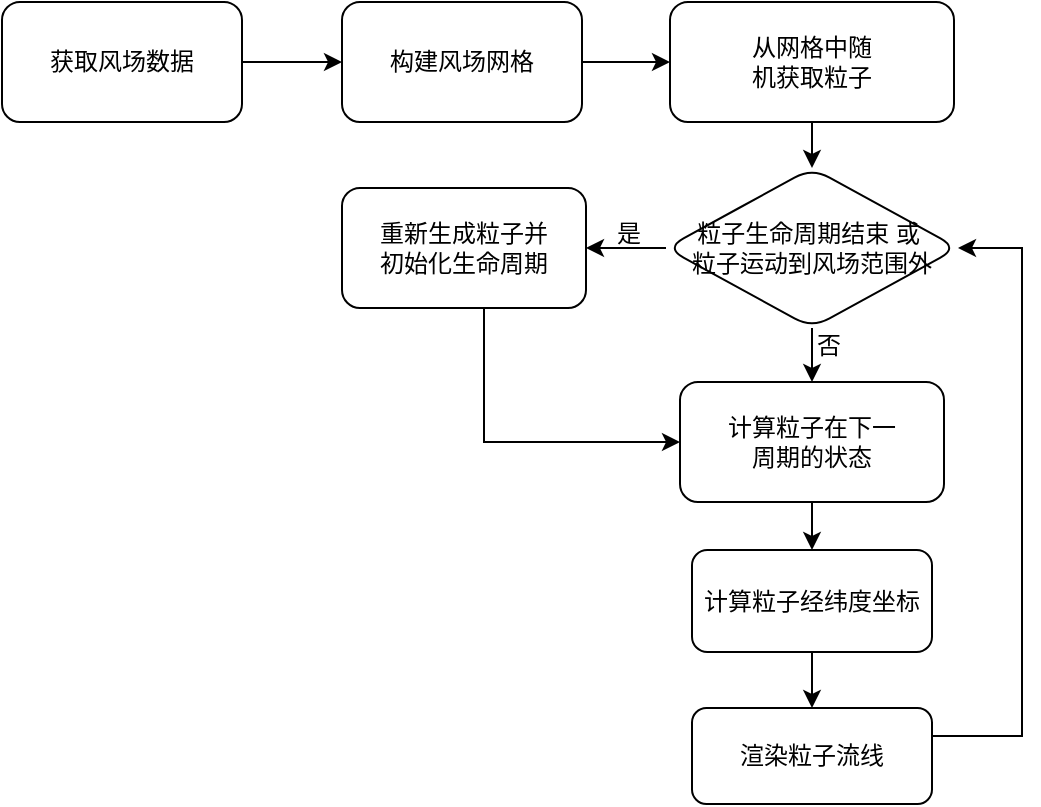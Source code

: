 <mxfile version="13.8.2" type="github">
  <diagram id="HQnREK34H-d9so5Twpd-" name="第 1 页">
    <mxGraphModel dx="830" dy="828" grid="0" gridSize="10" guides="1" tooltips="1" connect="1" arrows="1" fold="1" page="1" pageScale="1" pageWidth="827" pageHeight="1169" math="0" shadow="0">
      <root>
        <mxCell id="0" />
        <mxCell id="1" parent="0" />
        <mxCell id="t6z-Ru4cVA2ObkCtdwVK-3" value="" style="edgeStyle=orthogonalEdgeStyle;rounded=0;orthogonalLoop=1;jettySize=auto;html=1;" parent="1" source="t6z-Ru4cVA2ObkCtdwVK-1" target="t6z-Ru4cVA2ObkCtdwVK-2" edge="1">
          <mxGeometry relative="1" as="geometry" />
        </mxCell>
        <mxCell id="t6z-Ru4cVA2ObkCtdwVK-1" value="获取风场数据" style="rounded=1;whiteSpace=wrap;html=1;" parent="1" vertex="1">
          <mxGeometry x="51" y="135" width="120" height="60" as="geometry" />
        </mxCell>
        <mxCell id="t6z-Ru4cVA2ObkCtdwVK-5" value="" style="edgeStyle=orthogonalEdgeStyle;rounded=0;orthogonalLoop=1;jettySize=auto;html=1;" parent="1" source="t6z-Ru4cVA2ObkCtdwVK-2" target="t6z-Ru4cVA2ObkCtdwVK-4" edge="1">
          <mxGeometry relative="1" as="geometry" />
        </mxCell>
        <mxCell id="t6z-Ru4cVA2ObkCtdwVK-2" value="构建风场网格" style="whiteSpace=wrap;html=1;rounded=1;" parent="1" vertex="1">
          <mxGeometry x="221" y="135" width="120" height="60" as="geometry" />
        </mxCell>
        <mxCell id="8bIHZ56H03s47EiYgFx9-5" style="edgeStyle=orthogonalEdgeStyle;rounded=0;orthogonalLoop=1;jettySize=auto;html=1;entryX=0.5;entryY=0;entryDx=0;entryDy=0;" parent="1" source="t6z-Ru4cVA2ObkCtdwVK-4" target="0AltbWP8e84UrqGMIu3--1" edge="1">
          <mxGeometry relative="1" as="geometry" />
        </mxCell>
        <mxCell id="t6z-Ru4cVA2ObkCtdwVK-4" value="从网格中随&lt;br&gt;机获取粒子" style="whiteSpace=wrap;html=1;rounded=1;" parent="1" vertex="1">
          <mxGeometry x="385" y="135" width="142" height="60" as="geometry" />
        </mxCell>
        <mxCell id="t6z-Ru4cVA2ObkCtdwVK-14" value="" style="edgeStyle=orthogonalEdgeStyle;rounded=0;orthogonalLoop=1;jettySize=auto;html=1;" parent="1" source="t6z-Ru4cVA2ObkCtdwVK-11" target="t6z-Ru4cVA2ObkCtdwVK-13" edge="1">
          <mxGeometry relative="1" as="geometry" />
        </mxCell>
        <mxCell id="t6z-Ru4cVA2ObkCtdwVK-11" value="计算粒子在下一&lt;br&gt;周期的状态" style="whiteSpace=wrap;html=1;rounded=1;" parent="1" vertex="1">
          <mxGeometry x="390" y="325" width="132" height="60" as="geometry" />
        </mxCell>
        <mxCell id="t6z-Ru4cVA2ObkCtdwVK-16" value="" style="edgeStyle=orthogonalEdgeStyle;rounded=0;orthogonalLoop=1;jettySize=auto;html=1;" parent="1" source="t6z-Ru4cVA2ObkCtdwVK-13" target="t6z-Ru4cVA2ObkCtdwVK-15" edge="1">
          <mxGeometry relative="1" as="geometry" />
        </mxCell>
        <mxCell id="t6z-Ru4cVA2ObkCtdwVK-13" value="&lt;div&gt;计算粒子经纬度坐标&lt;/div&gt;" style="whiteSpace=wrap;html=1;rounded=1;" parent="1" vertex="1">
          <mxGeometry x="396" y="409" width="120" height="51" as="geometry" />
        </mxCell>
        <mxCell id="8bIHZ56H03s47EiYgFx9-3" style="edgeStyle=orthogonalEdgeStyle;rounded=0;orthogonalLoop=1;jettySize=auto;html=1;entryX=1;entryY=0.5;entryDx=0;entryDy=0;" parent="1" source="t6z-Ru4cVA2ObkCtdwVK-15" target="0AltbWP8e84UrqGMIu3--1" edge="1">
          <mxGeometry relative="1" as="geometry">
            <Array as="points">
              <mxPoint x="561" y="502" />
              <mxPoint x="561" y="258" />
            </Array>
          </mxGeometry>
        </mxCell>
        <mxCell id="t6z-Ru4cVA2ObkCtdwVK-15" value="渲染粒子流线" style="whiteSpace=wrap;html=1;rounded=1;" parent="1" vertex="1">
          <mxGeometry x="396" y="488" width="120" height="48" as="geometry" />
        </mxCell>
        <mxCell id="8bIHZ56H03s47EiYgFx9-1" style="edgeStyle=orthogonalEdgeStyle;rounded=0;orthogonalLoop=1;jettySize=auto;html=1;" parent="1" source="0AltbWP8e84UrqGMIu3--1" target="0AltbWP8e84UrqGMIu3--3" edge="1">
          <mxGeometry relative="1" as="geometry" />
        </mxCell>
        <mxCell id="8bIHZ56H03s47EiYgFx9-4" style="edgeStyle=orthogonalEdgeStyle;rounded=0;orthogonalLoop=1;jettySize=auto;html=1;entryX=0.5;entryY=0;entryDx=0;entryDy=0;" parent="1" source="0AltbWP8e84UrqGMIu3--1" target="t6z-Ru4cVA2ObkCtdwVK-11" edge="1">
          <mxGeometry relative="1" as="geometry" />
        </mxCell>
        <mxCell id="0AltbWP8e84UrqGMIu3--1" value="粒子生命周期结束 或&amp;nbsp;&lt;br&gt;&lt;div&gt;粒子运动到风场范围外&lt;/div&gt;" style="rhombus;whiteSpace=wrap;html=1;rounded=1;" parent="1" vertex="1">
          <mxGeometry x="383" y="218" width="146" height="80" as="geometry" />
        </mxCell>
        <mxCell id="8bIHZ56H03s47EiYgFx9-2" style="edgeStyle=orthogonalEdgeStyle;rounded=0;orthogonalLoop=1;jettySize=auto;html=1;entryX=0;entryY=0.5;entryDx=0;entryDy=0;" parent="1" source="0AltbWP8e84UrqGMIu3--3" target="t6z-Ru4cVA2ObkCtdwVK-11" edge="1">
          <mxGeometry relative="1" as="geometry">
            <Array as="points">
              <mxPoint x="292" y="355" />
            </Array>
          </mxGeometry>
        </mxCell>
        <mxCell id="0AltbWP8e84UrqGMIu3--3" value="重新生成粒子并&lt;br&gt;初始化生命周期" style="whiteSpace=wrap;html=1;rounded=1;" parent="1" vertex="1">
          <mxGeometry x="221" y="228" width="122" height="60" as="geometry" />
        </mxCell>
        <mxCell id="8bIHZ56H03s47EiYgFx9-6" value="否" style="text;html=1;align=center;verticalAlign=middle;resizable=0;points=[];autosize=1;" parent="1" vertex="1">
          <mxGeometry x="453" y="298" width="22" height="18" as="geometry" />
        </mxCell>
        <mxCell id="8bIHZ56H03s47EiYgFx9-7" value="是" style="text;html=1;align=center;verticalAlign=middle;resizable=0;points=[];autosize=1;" parent="1" vertex="1">
          <mxGeometry x="353" y="242" width="22" height="18" as="geometry" />
        </mxCell>
      </root>
    </mxGraphModel>
  </diagram>
</mxfile>
